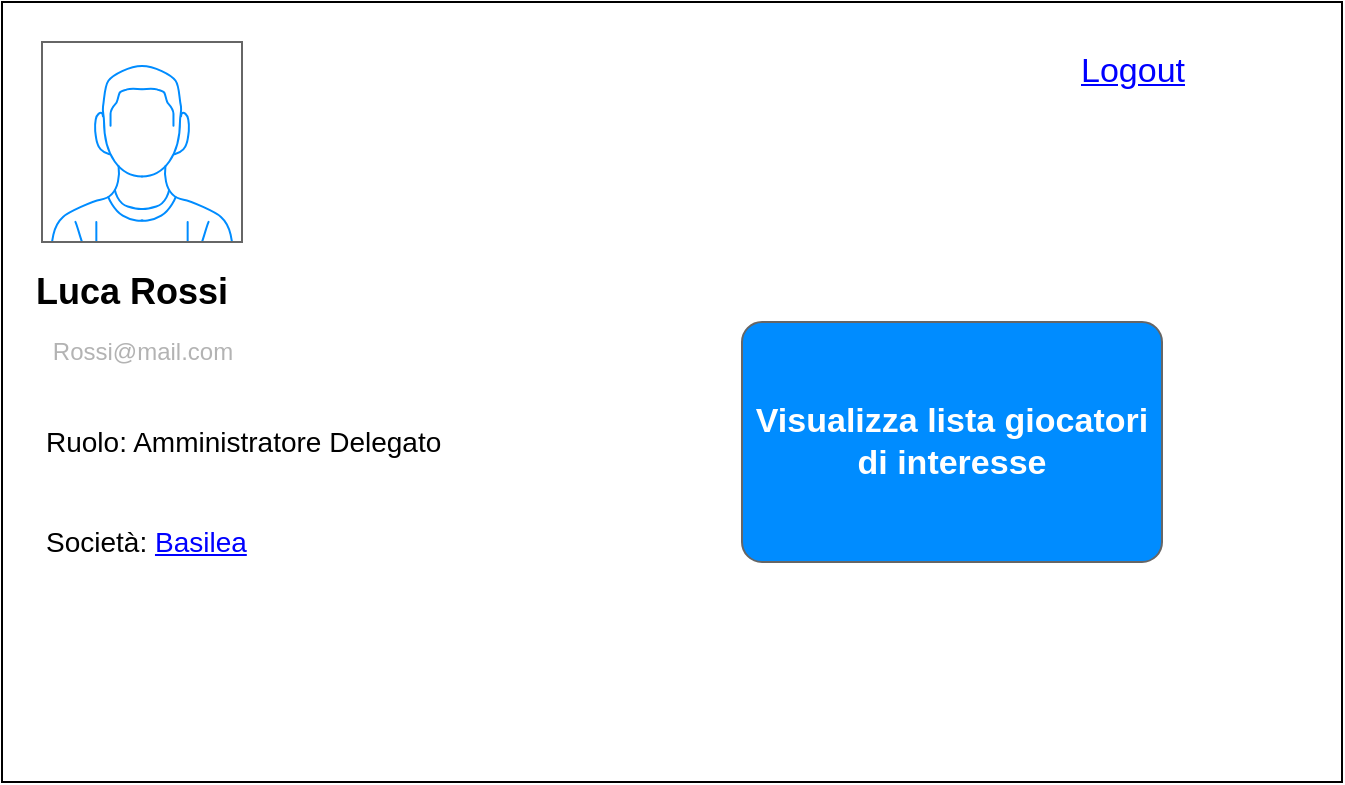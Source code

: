 <mxfile version="12.5.3" type="device"><diagram id="p_LRYJ5TSw8UzaOcTca3" name="Page-1"><mxGraphModel dx="1038" dy="607" grid="1" gridSize="10" guides="1" tooltips="1" connect="1" arrows="1" fold="1" page="1" pageScale="1" pageWidth="827" pageHeight="1169" math="0" shadow="0"><root><mxCell id="0"/><mxCell id="1" parent="0"/><mxCell id="9yi4vBdRCPTzwZrMiORw-11" value="" style="rounded=0;whiteSpace=wrap;html=1;" parent="1" vertex="1"><mxGeometry x="60" y="100" width="670" height="390" as="geometry"/></mxCell><mxCell id="9yi4vBdRCPTzwZrMiORw-1" value="" style="verticalLabelPosition=bottom;shadow=0;dashed=0;align=center;html=1;verticalAlign=top;strokeWidth=1;shape=mxgraph.mockup.containers.userMale;strokeColor=#666666;strokeColor2=#008cff;" parent="1" vertex="1"><mxGeometry x="80" y="120" width="100" height="100" as="geometry"/></mxCell><mxCell id="9yi4vBdRCPTzwZrMiORw-2" value="&lt;font style=&quot;font-size: 18px&quot;&gt;&lt;b&gt;Luca Rossi&lt;/b&gt;&lt;/font&gt;" style="text;html=1;strokeColor=none;fillColor=none;align=left;verticalAlign=middle;whiteSpace=wrap;rounded=0;" parent="1" vertex="1"><mxGeometry x="75" y="225" width="130" height="40" as="geometry"/></mxCell><mxCell id="9yi4vBdRCPTzwZrMiORw-3" value="&lt;font style=&quot;font-size: 14px&quot;&gt;Ruolo: Amministratore Delegato&amp;nbsp;&lt;/font&gt;" style="text;html=1;align=left;verticalAlign=middle;resizable=0;points=[];autosize=1;" parent="1" vertex="1"><mxGeometry x="80" y="310" width="220" height="20" as="geometry"/></mxCell><mxCell id="9yi4vBdRCPTzwZrMiORw-4" value="&lt;font style=&quot;font-size: 14px&quot;&gt;Società:&amp;nbsp;&lt;font color=&quot;#0000ff&quot;&gt;&lt;u&gt;Basilea&lt;/u&gt;&lt;/font&gt;&lt;/font&gt;" style="text;html=1;align=left;verticalAlign=middle;resizable=0;points=[];autosize=1;" parent="1" vertex="1"><mxGeometry x="80" y="360" width="120" height="20" as="geometry"/></mxCell><mxCell id="9yi4vBdRCPTzwZrMiORw-9" value="Visualizza lista giocatori di interesse" style="strokeWidth=1;shadow=0;dashed=0;align=center;html=1;shape=mxgraph.mockup.buttons.button;strokeColor=#666666;fontColor=#ffffff;mainText=;buttonStyle=round;fontSize=17;fontStyle=1;fillColor=#008cff;whiteSpace=wrap;" parent="1" vertex="1"><mxGeometry x="430" y="260" width="210" height="120" as="geometry"/></mxCell><mxCell id="9yi4vBdRCPTzwZrMiORw-10" value="&lt;font color=&quot;#b3b3b3&quot;&gt;Rossi@mail.com&lt;/font&gt;" style="text;html=1;align=center;verticalAlign=middle;resizable=0;points=[];autosize=1;" parent="1" vertex="1"><mxGeometry x="75" y="265" width="110" height="20" as="geometry"/></mxCell><mxCell id="YOSPDawozd3rgnNdZEdP-1" value="Logout" style="shape=rectangle;strokeColor=none;fillColor=none;linkText=;fontSize=17;fontColor=#0000ff;fontStyle=4;html=1;align=center;" vertex="1" parent="1"><mxGeometry x="550" y="120" width="150" height="30" as="geometry"/></mxCell></root></mxGraphModel></diagram></mxfile>